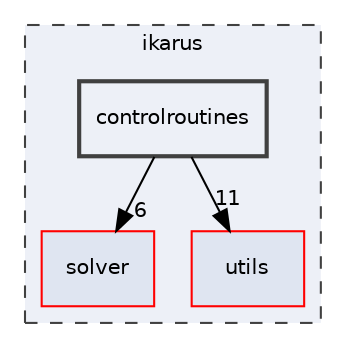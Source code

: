 digraph "controlroutines"
{
 // LATEX_PDF_SIZE
  edge [fontname="Helvetica",fontsize="10",labelfontname="Helvetica",labelfontsize="10"];
  node [fontname="Helvetica",fontsize="10",shape=record];
  compound=true
  subgraph clusterdir_5bec9ec6c6b8ab3f2f9d60d2ff21ed81 {
    graph [ bgcolor="#edf0f7", pencolor="grey25", style="filled,dashed,", label="ikarus", fontname="Helvetica", fontsize="10", URL="dir_5bec9ec6c6b8ab3f2f9d60d2ff21ed81.html"]
  dir_26588bed129c997bc132e8888f2113fa [shape=box, label="solver", style="filled,", fillcolor="#dfe5f1", color="red", URL="dir_26588bed129c997bc132e8888f2113fa.html"];
  dir_36505a9bfb81f81ed7a4e794d4cf597e [shape=box, label="utils", style="filled,", fillcolor="#dfe5f1", color="red", URL="dir_36505a9bfb81f81ed7a4e794d4cf597e.html"];
  dir_a97b071c9c6f7bcc51f4d0bc7519f177 [shape=box, label="controlroutines", style="filled,bold,", fillcolor="#edf0f7", color="grey25", URL="dir_a97b071c9c6f7bcc51f4d0bc7519f177.html"];
  }
  dir_a97b071c9c6f7bcc51f4d0bc7519f177->dir_26588bed129c997bc132e8888f2113fa [headlabel="6", labeldistance=1.5 headhref="dir_000004_000028.html"];
  dir_a97b071c9c6f7bcc51f4d0bc7519f177->dir_36505a9bfb81f81ed7a4e794d4cf597e [headlabel="11", labeldistance=1.5 headhref="dir_000004_000030.html"];
}
